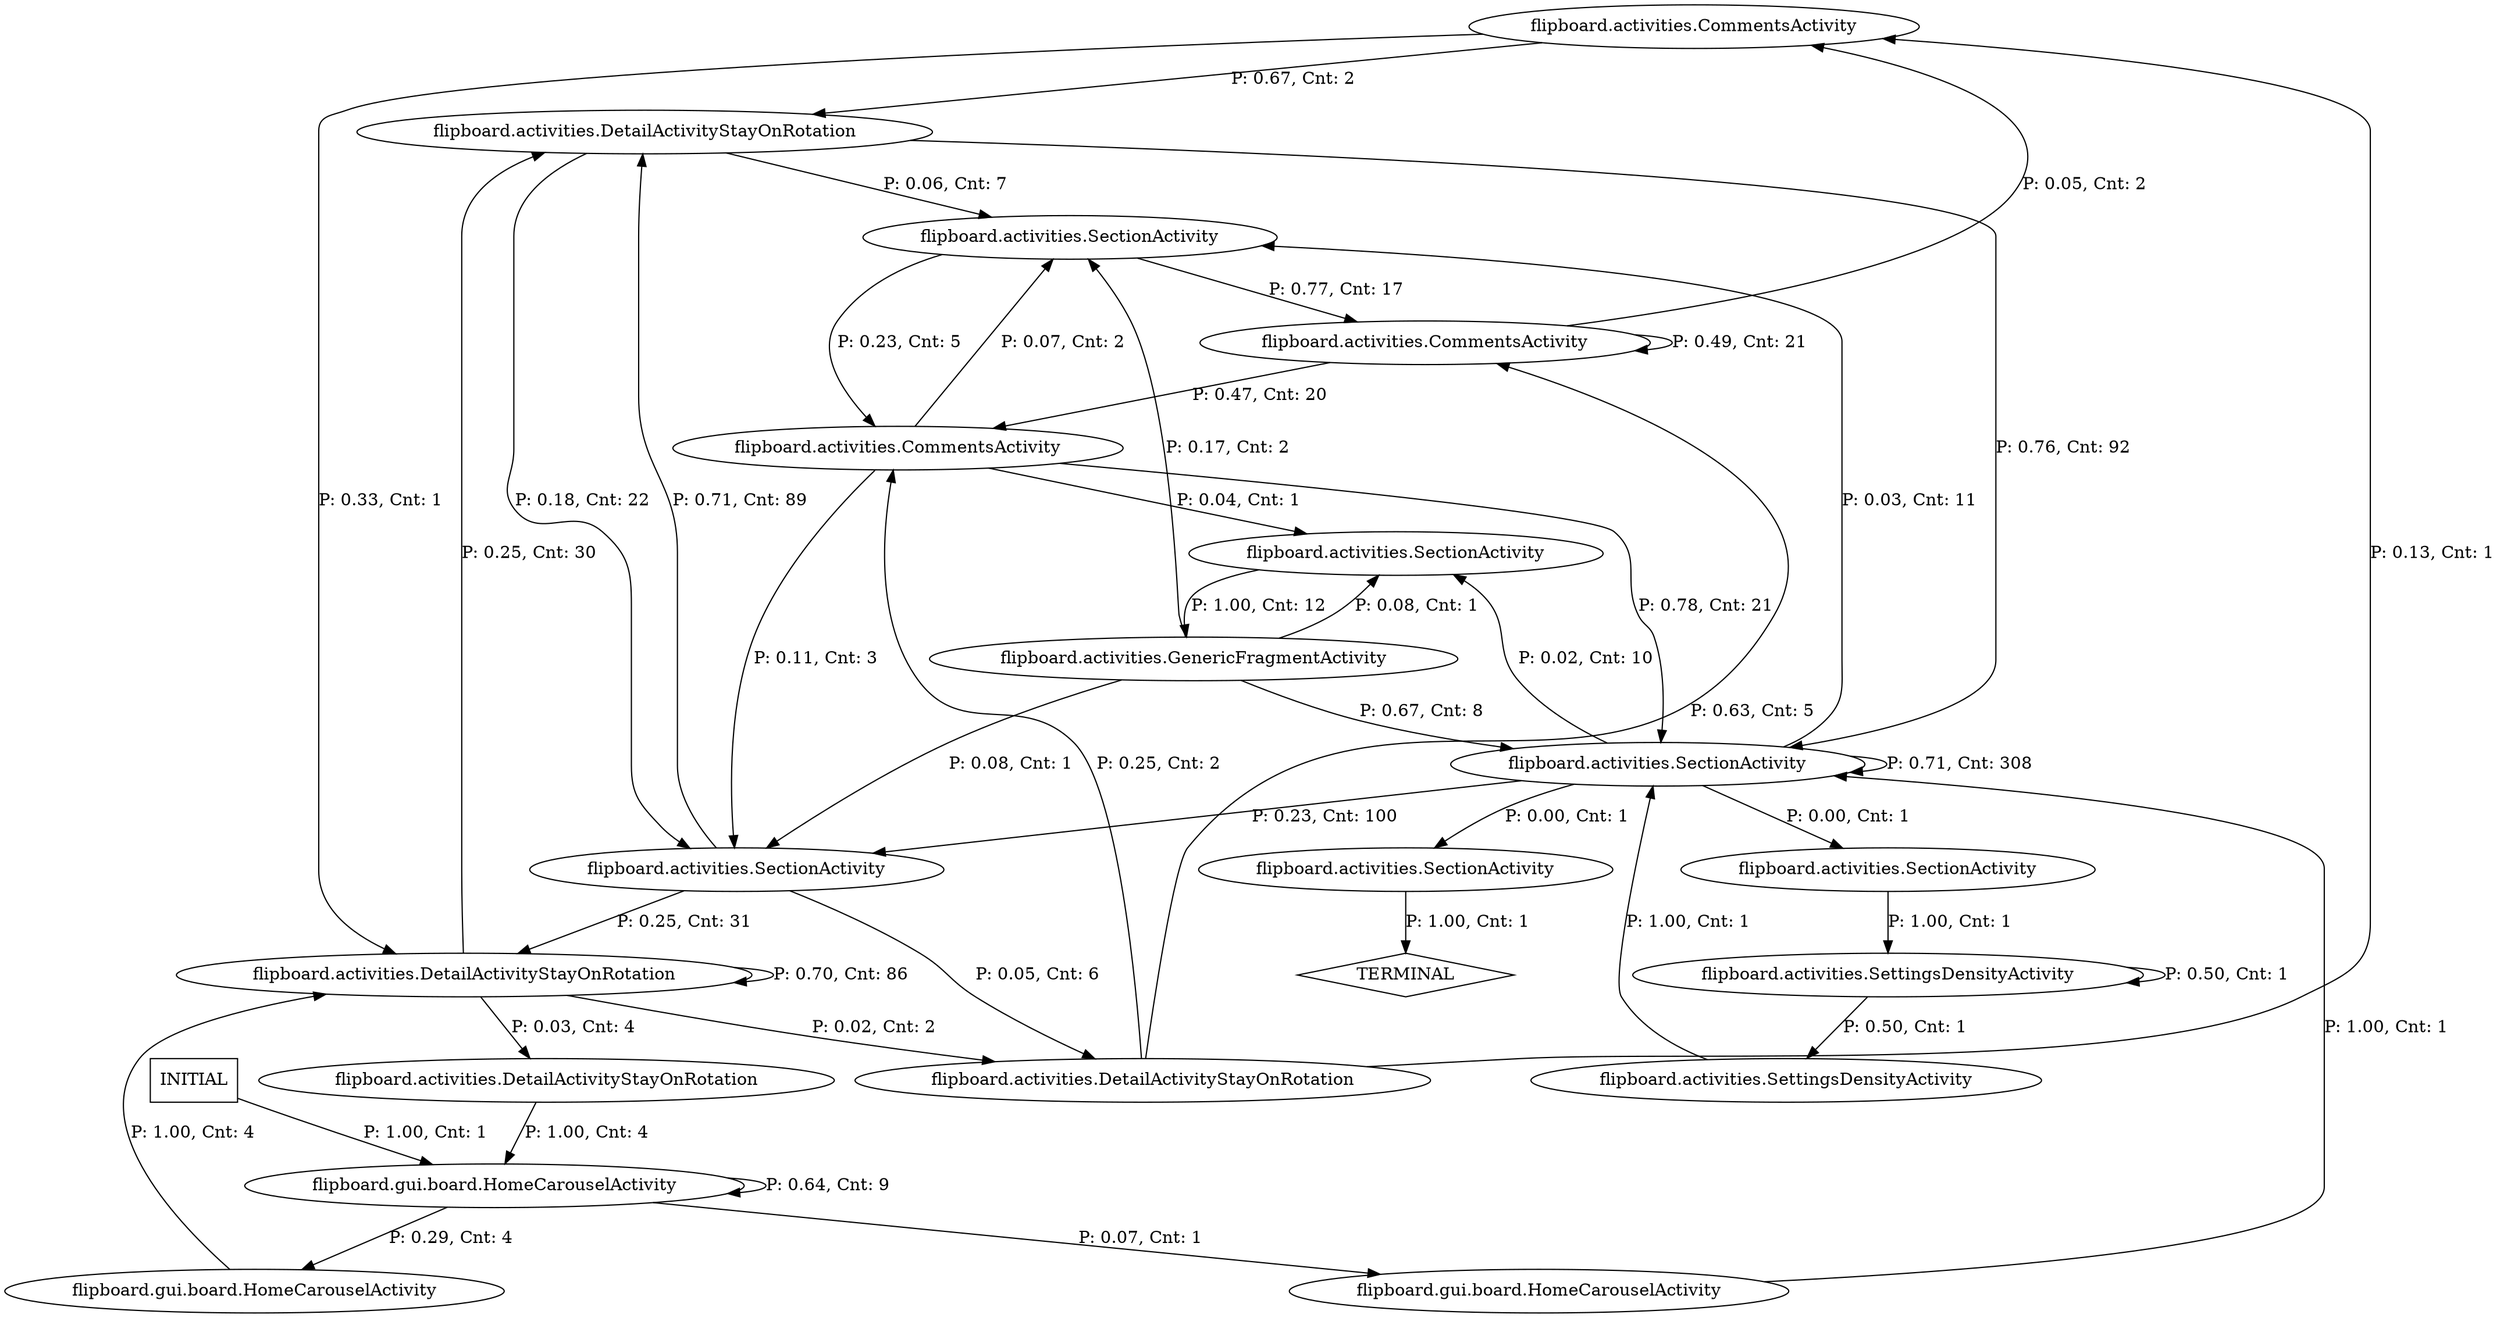 digraph G {
  0 [label="flipboard.activities.CommentsActivity"];
  1 [label="flipboard.activities.CommentsActivity"];
  2 [label="flipboard.activities.CommentsActivity"];
  3 [label="flipboard.activities.DetailActivityStayOnRotation"];
  4 [label="flipboard.activities.DetailActivityStayOnRotation"];
  5 [label="flipboard.activities.DetailActivityStayOnRotation"];
  6 [label="flipboard.activities.DetailActivityStayOnRotation"];
  7 [label="flipboard.activities.GenericFragmentActivity"];
  8 [label="flipboard.activities.SectionActivity"];
  9 [label="flipboard.activities.SectionActivity"];
  10 [label="flipboard.activities.SectionActivity"];
  11 [label="flipboard.activities.SectionActivity"];
  12 [label="flipboard.activities.SectionActivity"];
  13 [label="flipboard.activities.SectionActivity"];
  14 [label="flipboard.activities.SettingsDensityActivity"];
  15 [label="flipboard.activities.SettingsDensityActivity"];
  16 [label="flipboard.gui.board.HomeCarouselActivity"];
  17 [label="flipboard.gui.board.HomeCarouselActivity"];
  18 [label="flipboard.gui.board.HomeCarouselActivity"];
  19 [label="TERMINAL",shape=diamond];
  20 [label="INITIAL",shape=box];
0->6 [label="P: 0.33, Cnt: 1"];
0->5 [label="P: 0.67, Cnt: 2"];
1->0 [label="P: 0.05, Cnt: 2"];
1->2 [label="P: 0.47, Cnt: 20"];
1->1 [label="P: 0.49, Cnt: 21"];
2->8 [label="P: 0.04, Cnt: 1"];
2->11 [label="P: 0.07, Cnt: 2"];
2->12 [label="P: 0.11, Cnt: 3"];
2->13 [label="P: 0.78, Cnt: 21"];
3->18 [label="P: 1.00, Cnt: 4"];
4->0 [label="P: 0.13, Cnt: 1"];
4->2 [label="P: 0.25, Cnt: 2"];
4->1 [label="P: 0.63, Cnt: 5"];
5->11 [label="P: 0.06, Cnt: 7"];
5->12 [label="P: 0.18, Cnt: 22"];
5->13 [label="P: 0.76, Cnt: 92"];
6->4 [label="P: 0.02, Cnt: 2"];
6->3 [label="P: 0.03, Cnt: 4"];
6->5 [label="P: 0.25, Cnt: 30"];
6->6 [label="P: 0.70, Cnt: 86"];
7->8 [label="P: 0.08, Cnt: 1"];
7->12 [label="P: 0.08, Cnt: 1"];
7->11 [label="P: 0.17, Cnt: 2"];
7->13 [label="P: 0.67, Cnt: 8"];
8->7 [label="P: 1.00, Cnt: 12"];
9->15 [label="P: 1.00, Cnt: 1"];
10->19 [label="P: 1.00, Cnt: 1"];
11->2 [label="P: 0.23, Cnt: 5"];
11->1 [label="P: 0.77, Cnt: 17"];
12->4 [label="P: 0.05, Cnt: 6"];
12->6 [label="P: 0.25, Cnt: 31"];
12->5 [label="P: 0.71, Cnt: 89"];
13->9 [label="P: 0.00, Cnt: 1"];
13->10 [label="P: 0.00, Cnt: 1"];
13->8 [label="P: 0.02, Cnt: 10"];
13->11 [label="P: 0.03, Cnt: 11"];
13->12 [label="P: 0.23, Cnt: 100"];
13->13 [label="P: 0.71, Cnt: 308"];
14->13 [label="P: 1.00, Cnt: 1"];
15->14 [label="P: 0.50, Cnt: 1"];
15->15 [label="P: 0.50, Cnt: 1"];
16->6 [label="P: 1.00, Cnt: 4"];
17->13 [label="P: 1.00, Cnt: 1"];
18->17 [label="P: 0.07, Cnt: 1"];
18->16 [label="P: 0.29, Cnt: 4"];
18->18 [label="P: 0.64, Cnt: 9"];
20->18 [label="P: 1.00, Cnt: 1"];
}

